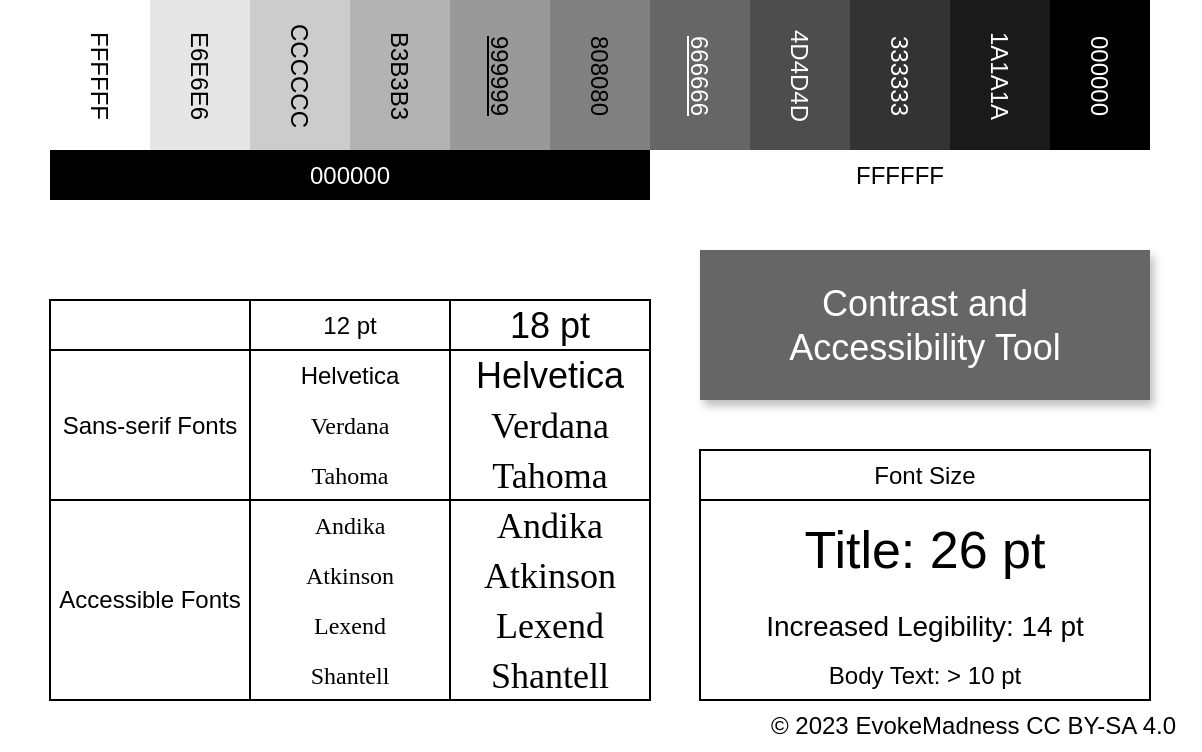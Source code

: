 <mxfile version="24.7.5">
  <diagram name="Page-1" id="7R-uyUmaOUun2dGPwu6D">
    <mxGraphModel dx="1302" dy="758" grid="0" gridSize="25" guides="1" tooltips="1" connect="1" arrows="1" fold="1" page="1" pageScale="1" pageWidth="600" pageHeight="400" math="0" shadow="0">
      <root>
        <mxCell id="0" />
        <mxCell id="1" style="" parent="0" />
        <mxCell id="Mtz066IXQX0cgxOxFS8G-113" value="" style="rounded=0;whiteSpace=wrap;html=1;fillColor=none;movable=1;resizable=1;rotatable=1;deletable=1;editable=1;locked=0;connectable=1;" parent="1" vertex="1">
          <mxGeometry x="350" y="250" width="225" height="125" as="geometry" />
        </mxCell>
        <mxCell id="Mtz066IXQX0cgxOxFS8G-18" value="" style="endArrow=none;html=1;rounded=0;" parent="1" edge="1">
          <mxGeometry width="50" height="50" relative="1" as="geometry">
            <mxPoint x="125" y="375" as="sourcePoint" />
            <mxPoint x="125" y="175" as="targetPoint" />
          </mxGeometry>
        </mxCell>
        <mxCell id="Mtz066IXQX0cgxOxFS8G-16" value="" style="rounded=0;whiteSpace=wrap;html=1;fillColor=none;movable=1;resizable=1;rotatable=1;deletable=1;editable=1;locked=0;connectable=0;" parent="1" vertex="1">
          <mxGeometry x="25" y="175" width="300" height="200" as="geometry" />
        </mxCell>
        <mxCell id="Mtz066IXQX0cgxOxFS8G-1" value="000000" style="rounded=0;whiteSpace=wrap;html=1;strokeColor=none;fillColor=#000000;fontColor=#FFFFFF;rotation=90;" parent="1" vertex="1">
          <mxGeometry x="512.5" y="37.5" width="75" height="50" as="geometry" />
        </mxCell>
        <mxCell id="Mtz066IXQX0cgxOxFS8G-2" value="1A1A1A" style="rounded=0;whiteSpace=wrap;html=1;strokeColor=none;fillColor=#1A1A1A;fontColor=#FFFFFF;rotation=90;" parent="1" vertex="1">
          <mxGeometry x="462.5" y="37.5" width="75" height="50" as="geometry" />
        </mxCell>
        <mxCell id="Mtz066IXQX0cgxOxFS8G-3" value="333333" style="rounded=0;whiteSpace=wrap;html=1;strokeColor=none;fillColor=#333333;fontColor=#FFFFFF;rotation=90;" parent="1" vertex="1">
          <mxGeometry x="412.5" y="37.5" width="75" height="50" as="geometry" />
        </mxCell>
        <mxCell id="Mtz066IXQX0cgxOxFS8G-4" value="4D4D4D" style="rounded=0;whiteSpace=wrap;html=1;strokeColor=none;fillColor=#4D4D4D;fontColor=#FFFFFF;rotation=90;" parent="1" vertex="1">
          <mxGeometry x="362.5" y="37.5" width="75" height="50" as="geometry" />
        </mxCell>
        <mxCell id="Mtz066IXQX0cgxOxFS8G-5" value="666666" style="rounded=0;whiteSpace=wrap;html=1;strokeColor=none;fillColor=#666666;fontColor=#FFFFFF;rotation=90;fontStyle=4" parent="1" vertex="1">
          <mxGeometry x="312.5" y="37.5" width="75" height="50" as="geometry" />
        </mxCell>
        <mxCell id="Mtz066IXQX0cgxOxFS8G-6" value="808080" style="rounded=0;whiteSpace=wrap;html=1;strokeColor=none;fillColor=#808080;fontColor=#000000;rotation=90;" parent="1" vertex="1">
          <mxGeometry x="262.5" y="37.5" width="75" height="50" as="geometry" />
        </mxCell>
        <mxCell id="Mtz066IXQX0cgxOxFS8G-7" value="999999" style="rounded=0;whiteSpace=wrap;html=1;strokeColor=none;fillColor=#999999;fontColor=#000000;fontStyle=4;rotation=90;" parent="1" vertex="1">
          <mxGeometry x="212.5" y="37.5" width="75" height="50" as="geometry" />
        </mxCell>
        <mxCell id="Mtz066IXQX0cgxOxFS8G-8" value="B3B3B3" style="rounded=0;whiteSpace=wrap;html=1;strokeColor=none;fillColor=#B3B3B3;fontColor=#000000;rotation=90;" parent="1" vertex="1">
          <mxGeometry x="162.5" y="37.5" width="75" height="50" as="geometry" />
        </mxCell>
        <mxCell id="Mtz066IXQX0cgxOxFS8G-9" value="CCCCCC" style="rounded=0;whiteSpace=wrap;html=1;strokeColor=none;fillColor=#CCCCCC;fontColor=#000000;rotation=90;" parent="1" vertex="1">
          <mxGeometry x="112.5" y="37.5" width="75" height="50" as="geometry" />
        </mxCell>
        <mxCell id="Mtz066IXQX0cgxOxFS8G-10" value="E6E6E6" style="rounded=0;whiteSpace=wrap;html=1;strokeColor=none;fillColor=#E6E6E6;fontColor=#000000;rotation=90;" parent="1" vertex="1">
          <mxGeometry x="62.5" y="37.5" width="75" height="50" as="geometry" />
        </mxCell>
        <mxCell id="Mtz066IXQX0cgxOxFS8G-11" value="FFFFFF" style="rounded=0;whiteSpace=wrap;html=1;strokeColor=none;fillColor=#FFFFFF;rotation=90;perimeterSpacing=0;strokeWidth=1;" parent="1" vertex="1">
          <mxGeometry x="12.5" y="37.5" width="75" height="50" as="geometry" />
        </mxCell>
        <mxCell id="Mtz066IXQX0cgxOxFS8G-17" value="" style="endArrow=none;html=1;rounded=0;" parent="1" edge="1">
          <mxGeometry width="50" height="50" relative="1" as="geometry">
            <mxPoint x="25" y="200" as="sourcePoint" />
            <mxPoint x="325" y="200" as="targetPoint" />
          </mxGeometry>
        </mxCell>
        <mxCell id="Mtz066IXQX0cgxOxFS8G-30" value="" style="endArrow=none;html=1;rounded=0;" parent="1" edge="1">
          <mxGeometry width="50" height="50" relative="1" as="geometry">
            <mxPoint x="225" y="375" as="sourcePoint" />
            <mxPoint x="225" y="175" as="targetPoint" />
          </mxGeometry>
        </mxCell>
        <mxCell id="Mtz066IXQX0cgxOxFS8G-41" value="000000" style="rounded=0;whiteSpace=wrap;html=1;strokeColor=none;fillColor=#000000;fontColor=#FFFFFF;" parent="1" vertex="1">
          <mxGeometry x="25" y="100" width="300" height="25" as="geometry" />
        </mxCell>
        <mxCell id="Mtz066IXQX0cgxOxFS8G-42" value="FFFFFF" style="rounded=0;whiteSpace=wrap;html=1;strokeColor=none;fillColor=#FFFFFF;fontColor=#000000;" parent="1" vertex="1">
          <mxGeometry x="325" y="100" width="250" height="25" as="geometry" />
        </mxCell>
        <mxCell id="Mtz066IXQX0cgxOxFS8G-58" value="" style="endArrow=none;html=1;rounded=0;" parent="1" edge="1">
          <mxGeometry width="50" height="50" relative="1" as="geometry">
            <mxPoint x="25" y="275" as="sourcePoint" />
            <mxPoint x="325" y="275" as="targetPoint" />
          </mxGeometry>
        </mxCell>
        <mxCell id="Mtz066IXQX0cgxOxFS8G-107" value="Sans-serif Fonts" style="text;html=1;strokeColor=none;fillColor=none;align=center;verticalAlign=middle;whiteSpace=wrap;rounded=0;" parent="1" vertex="1">
          <mxGeometry x="25" y="200" width="100" height="75" as="geometry" />
        </mxCell>
        <mxCell id="Mtz066IXQX0cgxOxFS8G-108" value="Accessible Fonts" style="text;html=1;strokeColor=none;fillColor=none;align=center;verticalAlign=middle;whiteSpace=wrap;rounded=0;" parent="1" vertex="1">
          <mxGeometry x="25" y="275" width="100" height="100" as="geometry" />
        </mxCell>
        <mxCell id="Mtz066IXQX0cgxOxFS8G-109" value="Title: 26 pt" style="text;html=1;strokeColor=none;fillColor=none;align=center;verticalAlign=middle;whiteSpace=wrap;rounded=0;fontSize=26;" parent="1" vertex="1">
          <mxGeometry x="375" y="275" width="175" height="50" as="geometry" />
        </mxCell>
        <mxCell id="Mtz066IXQX0cgxOxFS8G-111" value="Increased Legibility: 14 pt" style="text;html=1;strokeColor=none;fillColor=none;align=center;verticalAlign=middle;whiteSpace=wrap;rounded=0;fontSize=14;" parent="1" vertex="1">
          <mxGeometry x="375" y="325" width="175" height="25" as="geometry" />
        </mxCell>
        <mxCell id="Mtz066IXQX0cgxOxFS8G-112" value="Body Text: &amp;gt; 10 pt" style="text;html=1;strokeColor=none;fillColor=none;align=center;verticalAlign=middle;whiteSpace=wrap;rounded=0;fontSize=12;" parent="1" vertex="1">
          <mxGeometry x="375" y="350" width="175" height="25" as="geometry" />
        </mxCell>
        <mxCell id="Mtz066IXQX0cgxOxFS8G-114" value="" style="endArrow=none;html=1;rounded=0;" parent="1" edge="1">
          <mxGeometry width="50" height="50" relative="1" as="geometry">
            <mxPoint x="350" y="275" as="sourcePoint" />
            <mxPoint x="575" y="275" as="targetPoint" />
          </mxGeometry>
        </mxCell>
        <mxCell id="Mtz066IXQX0cgxOxFS8G-115" value="Font Size" style="text;html=1;strokeColor=none;fillColor=none;align=center;verticalAlign=middle;whiteSpace=wrap;rounded=0;" parent="1" vertex="1">
          <mxGeometry x="350" y="250" width="225" height="25" as="geometry" />
        </mxCell>
        <mxCell id="Mtz066IXQX0cgxOxFS8G-117" value="© 2023 EvokeMadness CC BY-SA 4.0" style="text;html=1;strokeColor=none;fillColor=none;align=right;verticalAlign=middle;whiteSpace=wrap;rounded=0;spacingRight=10;" parent="1" vertex="1">
          <mxGeometry y="375" width="600" height="25" as="geometry" />
        </mxCell>
        <mxCell id="nHxlUhN6k0jVzTYfP8YC-1" value="Contrast and Accessibility Tool" style="rounded=0;whiteSpace=wrap;html=1;fillColor=#666666;strokeColor=none;shadow=1;fontSize=18;fontColor=#FFFFFF;spacingLeft=18;spacingRight=18;" parent="1" vertex="1">
          <mxGeometry x="350" y="150" width="225" height="75" as="geometry" />
        </mxCell>
        <mxCell id="Mtz066IXQX0cgxOxFS8G-72" value="Fonts" style="" parent="0" />
        <mxCell id="Mtz066IXQX0cgxOxFS8G-78" value="Tahoma" style="text;html=1;strokeColor=none;fillColor=none;align=center;verticalAlign=middle;whiteSpace=wrap;rounded=0;fontFamily=Tahoma;fontSize=12;" parent="Mtz066IXQX0cgxOxFS8G-72" vertex="1">
          <mxGeometry x="125" y="250" width="100" height="25" as="geometry" />
        </mxCell>
        <mxCell id="Mtz066IXQX0cgxOxFS8G-79" value="Verdana" style="text;html=1;strokeColor=none;fillColor=none;align=center;verticalAlign=middle;whiteSpace=wrap;rounded=0;fontFamily=Verdana;fontSize=12;" parent="Mtz066IXQX0cgxOxFS8G-72" vertex="1">
          <mxGeometry x="125" y="225" width="100" height="25" as="geometry" />
        </mxCell>
        <mxCell id="Mtz066IXQX0cgxOxFS8G-80" value="Helvetica" style="text;html=1;strokeColor=none;fillColor=none;align=center;verticalAlign=middle;whiteSpace=wrap;rounded=0;fontSize=12;" parent="Mtz066IXQX0cgxOxFS8G-72" vertex="1">
          <mxGeometry x="125" y="200" width="100" height="25" as="geometry" />
        </mxCell>
        <mxCell id="Mtz066IXQX0cgxOxFS8G-81" value="12 pt" style="text;html=1;strokeColor=none;fillColor=none;align=center;verticalAlign=middle;whiteSpace=wrap;rounded=0;" parent="Mtz066IXQX0cgxOxFS8G-72" vertex="1">
          <mxGeometry x="125" y="175" width="100" height="25" as="geometry" />
        </mxCell>
        <mxCell id="Mtz066IXQX0cgxOxFS8G-87" value="Helvetica" style="text;html=1;strokeColor=none;fillColor=none;align=center;verticalAlign=middle;whiteSpace=wrap;rounded=0;fontSize=18;fontFamily=Helvetica;" parent="Mtz066IXQX0cgxOxFS8G-72" vertex="1">
          <mxGeometry x="225" y="200" width="100" height="25" as="geometry" />
        </mxCell>
        <mxCell id="Mtz066IXQX0cgxOxFS8G-88" value="Verdana" style="text;html=1;strokeColor=none;fillColor=none;align=center;verticalAlign=middle;whiteSpace=wrap;rounded=0;fontFamily=Verdana;fontSize=18;" parent="Mtz066IXQX0cgxOxFS8G-72" vertex="1">
          <mxGeometry x="225" y="225" width="100" height="25" as="geometry" />
        </mxCell>
        <mxCell id="Mtz066IXQX0cgxOxFS8G-89" value="Tahoma" style="text;html=1;strokeColor=none;fillColor=none;align=center;verticalAlign=middle;whiteSpace=wrap;rounded=0;fontFamily=Tahoma;fontSize=18;" parent="Mtz066IXQX0cgxOxFS8G-72" vertex="1">
          <mxGeometry x="225" y="250" width="100" height="25" as="geometry" />
        </mxCell>
        <mxCell id="Mtz066IXQX0cgxOxFS8G-91" value="Lexend" style="text;html=1;strokeColor=none;fillColor=none;align=center;verticalAlign=middle;whiteSpace=wrap;rounded=0;fontFamily=Lexend;fontSize=12;fontSource=https%3A%2F%2Ffonts.googleapis.com%2Fcss%3Ffamily%3DLexend;" parent="Mtz066IXQX0cgxOxFS8G-72" vertex="1">
          <mxGeometry x="125" y="325" width="100" height="25" as="geometry" />
        </mxCell>
        <mxCell id="Mtz066IXQX0cgxOxFS8G-93" value="Lexend" style="text;html=1;strokeColor=none;fillColor=none;align=center;verticalAlign=middle;whiteSpace=wrap;rounded=0;fontFamily=Lexend;fontSize=18;fontSource=https%3A%2F%2Ffonts.googleapis.com%2Fcss%3Ffamily%3DLexend;" parent="Mtz066IXQX0cgxOxFS8G-72" vertex="1">
          <mxGeometry x="225" y="325" width="100" height="25" as="geometry" />
        </mxCell>
        <mxCell id="Mtz066IXQX0cgxOxFS8G-96" value="Andika" style="text;html=1;strokeColor=none;fillColor=none;align=center;verticalAlign=middle;whiteSpace=wrap;rounded=0;fontFamily=Andika;fontSize=12;fontSource=https%3A%2F%2Ffonts.googleapis.com%2Fcss%3Ffamily%3DAndika;" parent="Mtz066IXQX0cgxOxFS8G-72" vertex="1">
          <mxGeometry x="125" y="275" width="100" height="25" as="geometry" />
        </mxCell>
        <mxCell id="Mtz066IXQX0cgxOxFS8G-98" value="Andika" style="text;html=1;strokeColor=none;fillColor=none;align=center;verticalAlign=middle;whiteSpace=wrap;rounded=0;fontFamily=Andika;fontSize=18;fontSource=https%3A%2F%2Ffonts.googleapis.com%2Fcss%3Ffamily%3DAndika;" parent="Mtz066IXQX0cgxOxFS8G-72" vertex="1">
          <mxGeometry x="225" y="275" width="100" height="25" as="geometry" />
        </mxCell>
        <mxCell id="Mtz066IXQX0cgxOxFS8G-100" value="Atkinson" style="text;html=1;strokeColor=none;fillColor=none;align=center;verticalAlign=middle;whiteSpace=wrap;rounded=0;fontFamily=Lexend;fontSize=12;fontSource=https%3A%2F%2Ffonts.googleapis.com%2Fcss%3Ffamily%3DLexend;" parent="Mtz066IXQX0cgxOxFS8G-72" vertex="1">
          <mxGeometry x="125" y="300" width="100" height="25" as="geometry" />
        </mxCell>
        <mxCell id="Mtz066IXQX0cgxOxFS8G-102" value="Atkinson" style="text;html=1;strokeColor=none;fillColor=none;align=center;verticalAlign=middle;whiteSpace=wrap;rounded=0;fontFamily=Lexend;fontSize=18;fontSource=https%3A%2F%2Ffonts.googleapis.com%2Fcss%3Ffamily%3DLexend;" parent="Mtz066IXQX0cgxOxFS8G-72" vertex="1">
          <mxGeometry x="225" y="300" width="100" height="25" as="geometry" />
        </mxCell>
        <mxCell id="Mtz066IXQX0cgxOxFS8G-104" value="Shantell" style="text;html=1;strokeColor=none;fillColor=none;align=center;verticalAlign=middle;whiteSpace=wrap;rounded=0;fontFamily=Shantell Sans;fontSize=12;fontSource=https%3A%2F%2Ffonts.googleapis.com%2Fcss%3Ffamily%3DShantell%2BSans;" parent="Mtz066IXQX0cgxOxFS8G-72" vertex="1">
          <mxGeometry x="125" y="350" width="100" height="25" as="geometry" />
        </mxCell>
        <mxCell id="Mtz066IXQX0cgxOxFS8G-106" value="Shantell" style="text;html=1;strokeColor=none;fillColor=none;align=center;verticalAlign=middle;whiteSpace=wrap;rounded=0;fontFamily=Shantell Sans;fontSize=18;fontSource=https%3A%2F%2Ffonts.googleapis.com%2Fcss%3Ffamily%3DShantell%2BSans;" parent="Mtz066IXQX0cgxOxFS8G-72" vertex="1">
          <mxGeometry x="225" y="350" width="100" height="25" as="geometry" />
        </mxCell>
        <mxCell id="Mtz066IXQX0cgxOxFS8G-116" value="18 pt" style="text;html=1;strokeColor=none;fillColor=none;align=center;verticalAlign=middle;whiteSpace=wrap;rounded=0;fontSize=18;" parent="Mtz066IXQX0cgxOxFS8G-72" vertex="1">
          <mxGeometry x="225" y="175" width="100" height="25" as="geometry" />
        </mxCell>
      </root>
    </mxGraphModel>
  </diagram>
</mxfile>
